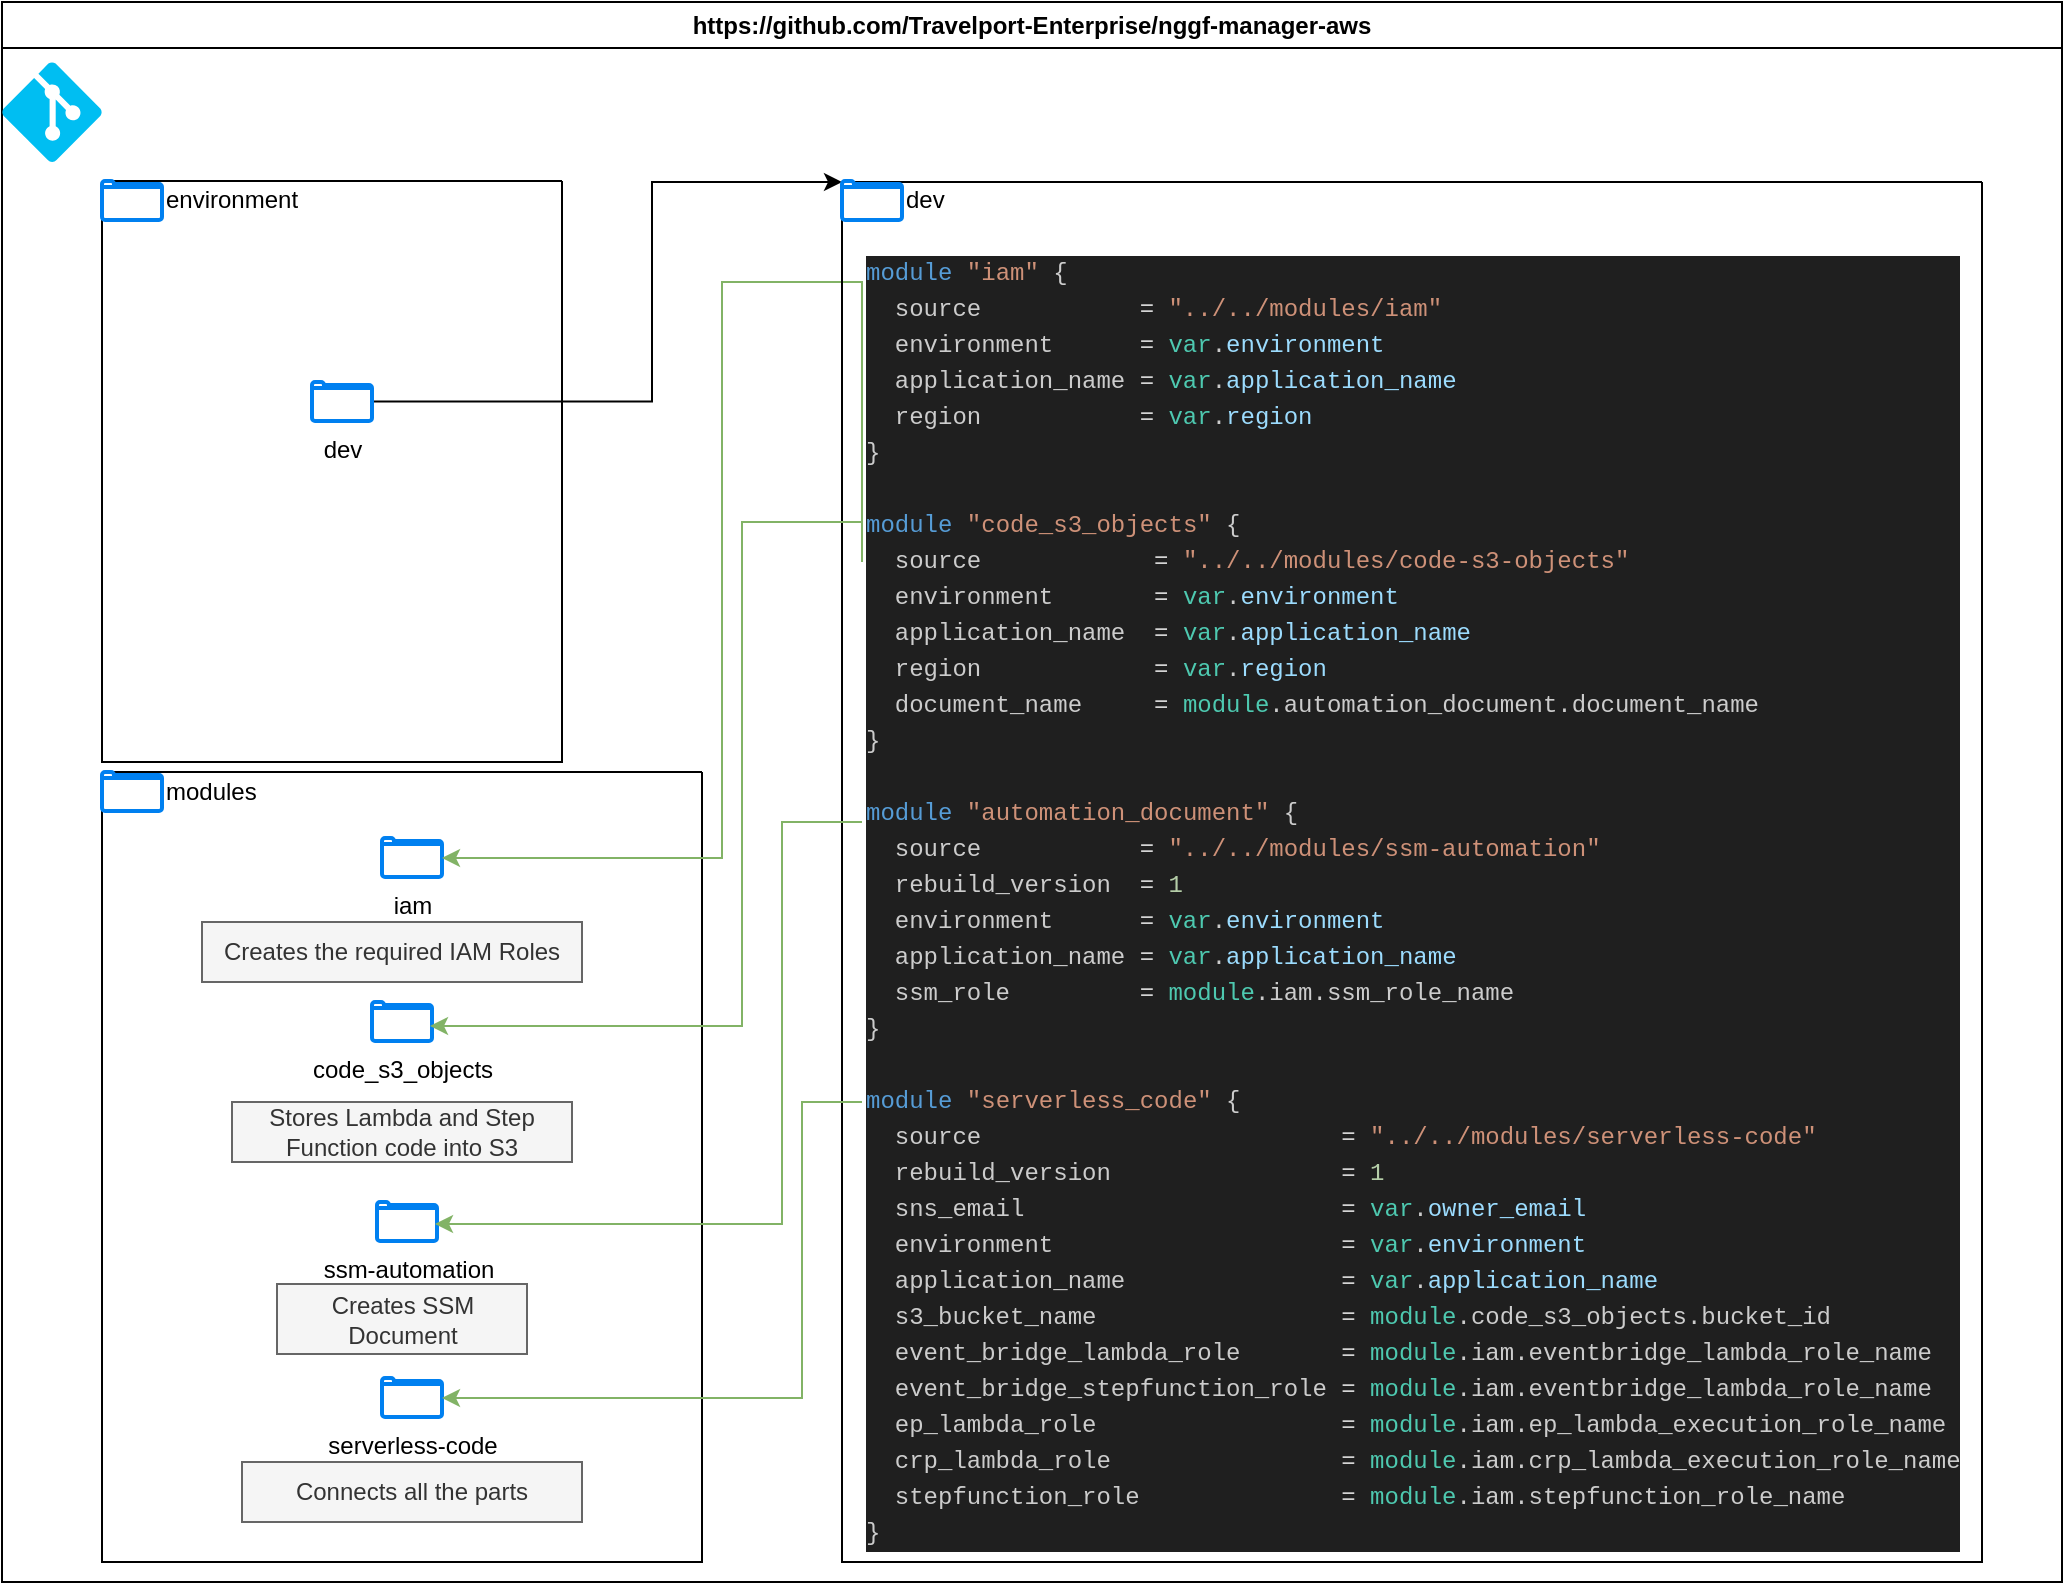 <mxfile version="12.4.8" type="device"><diagram name="Page-1" id="zgPx2oZsI7QNtVN-BKuG"><mxGraphModel dx="1298" dy="678" grid="1" gridSize="10" guides="1" tooltips="1" connect="1" arrows="1" fold="1" page="1" pageScale="1" pageWidth="850" pageHeight="1100" math="0" shadow="0"><root><mxCell id="0"/><mxCell id="1" parent="0"/><mxCell id="lIrOp1fcAPk25jo59Fhx-2" value="https://github.com/Travelport-Enterprise/nggf-manager-aws" style="swimlane;whiteSpace=wrap;html=1;" parent="1" vertex="1"><mxGeometry x="140" y="20" width="1030" height="790" as="geometry"/></mxCell><mxCell id="lIrOp1fcAPk25jo59Fhx-1" value="" style="verticalLabelPosition=bottom;html=1;verticalAlign=top;align=center;strokeColor=none;fillColor=#00BEF2;shape=mxgraph.azure.git_repository;" parent="lIrOp1fcAPk25jo59Fhx-2" vertex="1"><mxGeometry y="30" width="50" height="50" as="geometry"/></mxCell><mxCell id="lIrOp1fcAPk25jo59Fhx-22" style="edgeStyle=orthogonalEdgeStyle;rounded=0;orthogonalLoop=1;jettySize=auto;html=1;entryX=0;entryY=0;entryDx=0;entryDy=0;" parent="lIrOp1fcAPk25jo59Fhx-2" source="lIrOp1fcAPk25jo59Fhx-6" target="lIrOp1fcAPk25jo59Fhx-15" edge="1"><mxGeometry relative="1" as="geometry"><Array as="points"><mxPoint x="325" y="200"/><mxPoint x="325" y="90"/></Array></mxGeometry></mxCell><mxCell id="lIrOp1fcAPk25jo59Fhx-10" value="" style="swimlane;startSize=0;" parent="lIrOp1fcAPk25jo59Fhx-2" vertex="1"><mxGeometry x="50" y="89.5" width="230" height="290.5" as="geometry"/></mxCell><mxCell id="lIrOp1fcAPk25jo59Fhx-4" value="environment" style="html=1;verticalLabelPosition=middle;align=left;labelBackgroundColor=#ffffff;verticalAlign=middle;strokeWidth=2;strokeColor=#0080F0;shadow=0;dashed=0;shape=mxgraph.ios7.icons.folder;labelPosition=right;" parent="lIrOp1fcAPk25jo59Fhx-10" vertex="1"><mxGeometry width="30" height="19.5" as="geometry"/></mxCell><mxCell id="lIrOp1fcAPk25jo59Fhx-6" value="dev" style="html=1;verticalLabelPosition=bottom;align=center;labelBackgroundColor=#ffffff;verticalAlign=top;strokeWidth=2;strokeColor=#0080F0;shadow=0;dashed=0;shape=mxgraph.ios7.icons.folder;" parent="lIrOp1fcAPk25jo59Fhx-10" vertex="1"><mxGeometry x="105" y="100.5" width="30" height="19.5" as="geometry"/></mxCell><mxCell id="lIrOp1fcAPk25jo59Fhx-11" value="" style="swimlane;startSize=0;" parent="lIrOp1fcAPk25jo59Fhx-2" vertex="1"><mxGeometry x="50" y="385" width="300" height="395" as="geometry"/></mxCell><mxCell id="lIrOp1fcAPk25jo59Fhx-13" value="code_s3_objects" style="html=1;verticalLabelPosition=bottom;align=center;labelBackgroundColor=#ffffff;verticalAlign=top;strokeWidth=2;strokeColor=#0080F0;shadow=0;dashed=0;shape=mxgraph.ios7.icons.folder;" parent="lIrOp1fcAPk25jo59Fhx-11" vertex="1"><mxGeometry x="135" y="115" width="30" height="19.5" as="geometry"/></mxCell><mxCell id="lIrOp1fcAPk25jo59Fhx-14" value="serverless-code" style="html=1;verticalLabelPosition=bottom;align=center;labelBackgroundColor=#ffffff;verticalAlign=top;strokeWidth=2;strokeColor=#0080F0;shadow=0;dashed=0;shape=mxgraph.ios7.icons.folder;" parent="lIrOp1fcAPk25jo59Fhx-11" vertex="1"><mxGeometry x="140" y="303" width="30" height="19.5" as="geometry"/></mxCell><mxCell id="lIrOp1fcAPk25jo59Fhx-3" value="modules" style="html=1;verticalLabelPosition=middle;align=left;labelBackgroundColor=#ffffff;verticalAlign=middle;strokeWidth=2;strokeColor=#0080F0;shadow=0;dashed=0;shape=mxgraph.ios7.icons.folder;labelPosition=right;" parent="lIrOp1fcAPk25jo59Fhx-11" vertex="1"><mxGeometry width="30" height="19.5" as="geometry"/></mxCell><mxCell id="lIrOp1fcAPk25jo59Fhx-25" value="Stores Lambda and Step Function code into S3" style="text;strokeColor=#666666;align=center;fillColor=#f5f5f5;html=1;verticalAlign=middle;whiteSpace=wrap;rounded=0;fontColor=#333333;" parent="lIrOp1fcAPk25jo59Fhx-11" vertex="1"><mxGeometry x="65" y="165" width="170" height="30" as="geometry"/></mxCell><mxCell id="lIrOp1fcAPk25jo59Fhx-26" value="Connects all the parts" style="text;strokeColor=#666666;align=center;fillColor=#f5f5f5;html=1;verticalAlign=middle;whiteSpace=wrap;rounded=0;fontColor=#333333;" parent="lIrOp1fcAPk25jo59Fhx-11" vertex="1"><mxGeometry x="70" y="345" width="170" height="30" as="geometry"/></mxCell><mxCell id="5S0icPOuOxjpw4oU534_-4" value="iam" style="html=1;verticalLabelPosition=bottom;align=center;labelBackgroundColor=#ffffff;verticalAlign=top;strokeWidth=2;strokeColor=#0080F0;shadow=0;dashed=0;shape=mxgraph.ios7.icons.folder;" vertex="1" parent="lIrOp1fcAPk25jo59Fhx-11"><mxGeometry x="140" y="33" width="30" height="19.5" as="geometry"/></mxCell><mxCell id="5S0icPOuOxjpw4oU534_-5" value="Creates the required IAM Roles" style="text;strokeColor=#666666;align=center;fillColor=#f5f5f5;html=1;verticalAlign=middle;whiteSpace=wrap;rounded=0;fontColor=#333333;" vertex="1" parent="lIrOp1fcAPk25jo59Fhx-11"><mxGeometry x="50" y="75" width="190" height="30" as="geometry"/></mxCell><mxCell id="5S0icPOuOxjpw4oU534_-6" style="edgeStyle=orthogonalEdgeStyle;rounded=0;orthogonalLoop=1;jettySize=auto;html=1;fillColor=#d5e8d4;strokeColor=#82b366;" edge="1" parent="lIrOp1fcAPk25jo59Fhx-11" target="5S0icPOuOxjpw4oU534_-4"><mxGeometry relative="1" as="geometry"><Array as="points"><mxPoint x="380" y="-245"/><mxPoint x="310" y="-245"/><mxPoint x="310" y="43"/></Array><mxPoint x="380" y="-105" as="sourcePoint"/></mxGeometry></mxCell><mxCell id="lIrOp1fcAPk25jo59Fhx-12" value="ssm-automation" style="html=1;verticalLabelPosition=bottom;align=center;labelBackgroundColor=#ffffff;verticalAlign=top;strokeWidth=2;strokeColor=#0080F0;shadow=0;dashed=0;shape=mxgraph.ios7.icons.folder;" parent="lIrOp1fcAPk25jo59Fhx-11" vertex="1"><mxGeometry x="137.5" y="215" width="30" height="19.5" as="geometry"/></mxCell><mxCell id="lIrOp1fcAPk25jo59Fhx-24" value="Creates SSM Document" style="text;strokeColor=#666666;align=center;fillColor=#f5f5f5;html=1;verticalAlign=middle;whiteSpace=wrap;rounded=0;fontColor=#333333;" parent="lIrOp1fcAPk25jo59Fhx-11" vertex="1"><mxGeometry x="87.5" y="256" width="125" height="35" as="geometry"/></mxCell><mxCell id="lIrOp1fcAPk25jo59Fhx-15" value="" style="swimlane;startSize=0;" parent="lIrOp1fcAPk25jo59Fhx-2" vertex="1"><mxGeometry x="420" y="90" width="570" height="690" as="geometry"/></mxCell><mxCell id="lIrOp1fcAPk25jo59Fhx-16" value="dev" style="html=1;verticalLabelPosition=middle;align=left;labelBackgroundColor=#ffffff;verticalAlign=middle;strokeWidth=2;strokeColor=#0080F0;shadow=0;dashed=0;shape=mxgraph.ios7.icons.folder;labelPosition=right;" parent="lIrOp1fcAPk25jo59Fhx-15" vertex="1"><mxGeometry y="-0.5" width="30" height="19.5" as="geometry"/></mxCell><mxCell id="lIrOp1fcAPk25jo59Fhx-18" value="&lt;div style=&quot;color: #cccccc ; background-color: #1f1f1f ; font-family: &amp;#34;menlo&amp;#34; , &amp;#34;monaco&amp;#34; , &amp;#34;courier new&amp;#34; , monospace ; font-weight: normal ; font-size: 12px ; line-height: 18px ; white-space: pre&quot;&gt;&lt;div&gt;&lt;span style=&quot;color: #569cd6&quot;&gt;module&lt;/span&gt;&lt;span style=&quot;color: #cccccc&quot;&gt; &lt;/span&gt;&lt;span style=&quot;color: #ce9178&quot;&gt;&quot;iam&quot;&lt;/span&gt;&lt;span style=&quot;color: #cccccc&quot;&gt; {&lt;/span&gt;&lt;/div&gt;&lt;div&gt;&lt;span style=&quot;color: #cccccc&quot;&gt;  source           &lt;/span&gt;&lt;span style=&quot;color: #d4d4d4&quot;&gt;=&lt;/span&gt;&lt;span style=&quot;color: #cccccc&quot;&gt; &lt;/span&gt;&lt;span style=&quot;color: #ce9178&quot;&gt;&quot;../../modules/iam&quot;&lt;/span&gt;&lt;/div&gt;&lt;div&gt;&lt;span style=&quot;color: #cccccc&quot;&gt;  environment      &lt;/span&gt;&lt;span style=&quot;color: #d4d4d4&quot;&gt;=&lt;/span&gt;&lt;span style=&quot;color: #cccccc&quot;&gt; &lt;/span&gt;&lt;span style=&quot;color: #4ec9b0&quot;&gt;var&lt;/span&gt;&lt;span style=&quot;color: #cccccc&quot;&gt;.&lt;/span&gt;&lt;span style=&quot;color: #9cdcfe&quot;&gt;environment&lt;/span&gt;&lt;/div&gt;&lt;div&gt;&lt;span style=&quot;color: #cccccc&quot;&gt;  application_name &lt;/span&gt;&lt;span style=&quot;color: #d4d4d4&quot;&gt;=&lt;/span&gt;&lt;span style=&quot;color: #cccccc&quot;&gt; &lt;/span&gt;&lt;span style=&quot;color: #4ec9b0&quot;&gt;var&lt;/span&gt;&lt;span style=&quot;color: #cccccc&quot;&gt;.&lt;/span&gt;&lt;span style=&quot;color: #9cdcfe&quot;&gt;application_name&lt;/span&gt;&lt;/div&gt;&lt;div&gt;&lt;span style=&quot;color: #cccccc&quot;&gt;  region           &lt;/span&gt;&lt;span style=&quot;color: #d4d4d4&quot;&gt;=&lt;/span&gt;&lt;span style=&quot;color: #cccccc&quot;&gt; &lt;/span&gt;&lt;span style=&quot;color: #4ec9b0&quot;&gt;var&lt;/span&gt;&lt;span style=&quot;color: #cccccc&quot;&gt;.&lt;/span&gt;&lt;span style=&quot;color: #9cdcfe&quot;&gt;region&lt;/span&gt;&lt;/div&gt;&lt;div&gt;&lt;span style=&quot;color: #cccccc&quot;&gt;}&lt;/span&gt;&lt;/div&gt;&lt;br&gt;&lt;div&gt;&lt;span style=&quot;color: #569cd6&quot;&gt;module&lt;/span&gt;&lt;span style=&quot;color: #cccccc&quot;&gt; &lt;/span&gt;&lt;span style=&quot;color: #ce9178&quot;&gt;&quot;code_s3_objects&quot;&lt;/span&gt;&lt;span style=&quot;color: #cccccc&quot;&gt; {&lt;/span&gt;&lt;/div&gt;&lt;div&gt;&lt;span style=&quot;color: #cccccc&quot;&gt;  source            &lt;/span&gt;&lt;span style=&quot;color: #d4d4d4&quot;&gt;=&lt;/span&gt;&lt;span style=&quot;color: #cccccc&quot;&gt; &lt;/span&gt;&lt;span style=&quot;color: #ce9178&quot;&gt;&quot;../../modules/code-s3-objects&quot;&lt;/span&gt;&lt;/div&gt;&lt;div&gt;&lt;span style=&quot;color: #cccccc&quot;&gt;  environment       &lt;/span&gt;&lt;span style=&quot;color: #d4d4d4&quot;&gt;=&lt;/span&gt;&lt;span style=&quot;color: #cccccc&quot;&gt; &lt;/span&gt;&lt;span style=&quot;color: #4ec9b0&quot;&gt;var&lt;/span&gt;&lt;span style=&quot;color: #cccccc&quot;&gt;.&lt;/span&gt;&lt;span style=&quot;color: #9cdcfe&quot;&gt;environment&lt;/span&gt;&lt;/div&gt;&lt;div&gt;&lt;span style=&quot;color: #cccccc&quot;&gt;  application_name  &lt;/span&gt;&lt;span style=&quot;color: #d4d4d4&quot;&gt;=&lt;/span&gt;&lt;span style=&quot;color: #cccccc&quot;&gt; &lt;/span&gt;&lt;span style=&quot;color: #4ec9b0&quot;&gt;var&lt;/span&gt;&lt;span style=&quot;color: #cccccc&quot;&gt;.&lt;/span&gt;&lt;span style=&quot;color: #9cdcfe&quot;&gt;application_name&lt;/span&gt;&lt;/div&gt;&lt;div&gt;&lt;span style=&quot;color: #cccccc&quot;&gt;  region            &lt;/span&gt;&lt;span style=&quot;color: #d4d4d4&quot;&gt;=&lt;/span&gt;&lt;span style=&quot;color: #cccccc&quot;&gt; &lt;/span&gt;&lt;span style=&quot;color: #4ec9b0&quot;&gt;var&lt;/span&gt;&lt;span style=&quot;color: #cccccc&quot;&gt;.&lt;/span&gt;&lt;span style=&quot;color: #9cdcfe&quot;&gt;region&lt;/span&gt;&lt;/div&gt;&lt;div&gt;&lt;span style=&quot;color: #cccccc&quot;&gt;  document_name     &lt;/span&gt;&lt;span style=&quot;color: #d4d4d4&quot;&gt;=&lt;/span&gt;&lt;span style=&quot;color: #cccccc&quot;&gt; &lt;/span&gt;&lt;span style=&quot;color: #4ec9b0&quot;&gt;module&lt;/span&gt;&lt;span style=&quot;color: #cccccc&quot;&gt;.automation_document.document_name&lt;/span&gt;&lt;/div&gt;&lt;div&gt;&lt;span style=&quot;color: #cccccc&quot;&gt;}&lt;/span&gt;&lt;/div&gt;&lt;br&gt;&lt;div&gt;&lt;span style=&quot;color: #569cd6&quot;&gt;module&lt;/span&gt;&lt;span style=&quot;color: #cccccc&quot;&gt; &lt;/span&gt;&lt;span style=&quot;color: #ce9178&quot;&gt;&quot;automation_document&quot;&lt;/span&gt;&lt;span style=&quot;color: #cccccc&quot;&gt; {&lt;/span&gt;&lt;/div&gt;&lt;div&gt;&lt;span style=&quot;color: #cccccc&quot;&gt;  source           &lt;/span&gt;&lt;span style=&quot;color: #d4d4d4&quot;&gt;=&lt;/span&gt;&lt;span style=&quot;color: #cccccc&quot;&gt; &lt;/span&gt;&lt;span style=&quot;color: #ce9178&quot;&gt;&quot;../../modules/ssm-automation&quot;&lt;/span&gt;&lt;/div&gt;&lt;div&gt;&lt;span style=&quot;color: #cccccc&quot;&gt;  rebuild_version  &lt;/span&gt;&lt;span style=&quot;color: #d4d4d4&quot;&gt;=&lt;/span&gt;&lt;span style=&quot;color: #cccccc&quot;&gt; &lt;/span&gt;&lt;span style=&quot;color: #b5cea8&quot;&gt;1&lt;/span&gt;&lt;/div&gt;&lt;div&gt;&lt;span style=&quot;color: #cccccc&quot;&gt;  environment      &lt;/span&gt;&lt;span style=&quot;color: #d4d4d4&quot;&gt;=&lt;/span&gt;&lt;span style=&quot;color: #cccccc&quot;&gt; &lt;/span&gt;&lt;span style=&quot;color: #4ec9b0&quot;&gt;var&lt;/span&gt;&lt;span style=&quot;color: #cccccc&quot;&gt;.&lt;/span&gt;&lt;span style=&quot;color: #9cdcfe&quot;&gt;environment&lt;/span&gt;&lt;/div&gt;&lt;div&gt;&lt;span style=&quot;color: #cccccc&quot;&gt;  application_name &lt;/span&gt;&lt;span style=&quot;color: #d4d4d4&quot;&gt;=&lt;/span&gt;&lt;span style=&quot;color: #cccccc&quot;&gt; &lt;/span&gt;&lt;span style=&quot;color: #4ec9b0&quot;&gt;var&lt;/span&gt;&lt;span style=&quot;color: #cccccc&quot;&gt;.&lt;/span&gt;&lt;span style=&quot;color: #9cdcfe&quot;&gt;application_name&lt;/span&gt;&lt;/div&gt;&lt;div&gt;&lt;span style=&quot;color: #cccccc&quot;&gt;  ssm_role         &lt;/span&gt;&lt;span style=&quot;color: #d4d4d4&quot;&gt;=&lt;/span&gt;&lt;span style=&quot;color: #cccccc&quot;&gt; &lt;/span&gt;&lt;span style=&quot;color: #4ec9b0&quot;&gt;module&lt;/span&gt;&lt;span style=&quot;color: #cccccc&quot;&gt;.iam.ssm_role_name&lt;/span&gt;&lt;/div&gt;&lt;div&gt;&lt;span style=&quot;color: #cccccc&quot;&gt;}&lt;/span&gt;&lt;/div&gt;&lt;br&gt;&lt;div&gt;&lt;span style=&quot;color: #569cd6&quot;&gt;module&lt;/span&gt;&lt;span style=&quot;color: #cccccc&quot;&gt; &lt;/span&gt;&lt;span style=&quot;color: #ce9178&quot;&gt;&quot;serverless_code&quot;&lt;/span&gt;&lt;span style=&quot;color: #cccccc&quot;&gt; {&lt;/span&gt;&lt;/div&gt;&lt;div&gt;&lt;span style=&quot;color: #cccccc&quot;&gt;  source                         &lt;/span&gt;&lt;span style=&quot;color: #d4d4d4&quot;&gt;=&lt;/span&gt;&lt;span style=&quot;color: #cccccc&quot;&gt; &lt;/span&gt;&lt;span style=&quot;color: #ce9178&quot;&gt;&quot;../../modules/serverless-code&quot;&lt;/span&gt;&lt;/div&gt;&lt;div&gt;&lt;span style=&quot;color: #cccccc&quot;&gt;  rebuild_version                &lt;/span&gt;&lt;span style=&quot;color: #d4d4d4&quot;&gt;=&lt;/span&gt;&lt;span style=&quot;color: #cccccc&quot;&gt; &lt;/span&gt;&lt;span style=&quot;color: #b5cea8&quot;&gt;1&lt;/span&gt;&lt;/div&gt;&lt;div&gt;&lt;span style=&quot;color: #cccccc&quot;&gt;  sns_email                      &lt;/span&gt;&lt;span style=&quot;color: #d4d4d4&quot;&gt;=&lt;/span&gt;&lt;span style=&quot;color: #cccccc&quot;&gt; &lt;/span&gt;&lt;span style=&quot;color: #4ec9b0&quot;&gt;var&lt;/span&gt;&lt;span style=&quot;color: #cccccc&quot;&gt;.&lt;/span&gt;&lt;span style=&quot;color: #9cdcfe&quot;&gt;owner_email&lt;/span&gt;&lt;/div&gt;&lt;div&gt;&lt;span style=&quot;color: #cccccc&quot;&gt;  environment                    &lt;/span&gt;&lt;span style=&quot;color: #d4d4d4&quot;&gt;=&lt;/span&gt;&lt;span style=&quot;color: #cccccc&quot;&gt; &lt;/span&gt;&lt;span style=&quot;color: #4ec9b0&quot;&gt;var&lt;/span&gt;&lt;span style=&quot;color: #cccccc&quot;&gt;.&lt;/span&gt;&lt;span style=&quot;color: #9cdcfe&quot;&gt;environment&lt;/span&gt;&lt;/div&gt;&lt;div&gt;&lt;span style=&quot;color: #cccccc&quot;&gt;  application_name               &lt;/span&gt;&lt;span style=&quot;color: #d4d4d4&quot;&gt;=&lt;/span&gt;&lt;span style=&quot;color: #cccccc&quot;&gt; &lt;/span&gt;&lt;span style=&quot;color: #4ec9b0&quot;&gt;var&lt;/span&gt;&lt;span style=&quot;color: #cccccc&quot;&gt;.&lt;/span&gt;&lt;span style=&quot;color: #9cdcfe&quot;&gt;application_name&lt;/span&gt;&lt;/div&gt;&lt;div&gt;&lt;span style=&quot;color: #cccccc&quot;&gt;  s3_bucket_name                 &lt;/span&gt;&lt;span style=&quot;color: #d4d4d4&quot;&gt;=&lt;/span&gt;&lt;span style=&quot;color: #cccccc&quot;&gt; &lt;/span&gt;&lt;span style=&quot;color: #4ec9b0&quot;&gt;module&lt;/span&gt;&lt;span style=&quot;color: #cccccc&quot;&gt;.code_s3_objects.bucket_id&lt;/span&gt;&lt;/div&gt;&lt;div&gt;&lt;span style=&quot;color: #cccccc&quot;&gt;  event_bridge_lambda_role       &lt;/span&gt;&lt;span style=&quot;color: #d4d4d4&quot;&gt;=&lt;/span&gt;&lt;span style=&quot;color: #cccccc&quot;&gt; &lt;/span&gt;&lt;span style=&quot;color: #4ec9b0&quot;&gt;module&lt;/span&gt;&lt;span style=&quot;color: #cccccc&quot;&gt;.iam.eventbridge_lambda_role_name&lt;/span&gt;&lt;/div&gt;&lt;div&gt;&lt;span style=&quot;color: #cccccc&quot;&gt;  event_bridge_stepfunction_role &lt;/span&gt;&lt;span style=&quot;color: #d4d4d4&quot;&gt;=&lt;/span&gt;&lt;span style=&quot;color: #cccccc&quot;&gt; &lt;/span&gt;&lt;span style=&quot;color: #4ec9b0&quot;&gt;module&lt;/span&gt;&lt;span style=&quot;color: #cccccc&quot;&gt;.iam.eventbridge_lambda_role_name&lt;/span&gt;&lt;/div&gt;&lt;div&gt;&lt;span style=&quot;color: #cccccc&quot;&gt;  ep_lambda_role                 &lt;/span&gt;&lt;span style=&quot;color: #d4d4d4&quot;&gt;=&lt;/span&gt;&lt;span style=&quot;color: #cccccc&quot;&gt; &lt;/span&gt;&lt;span style=&quot;color: #4ec9b0&quot;&gt;module&lt;/span&gt;&lt;span style=&quot;color: #cccccc&quot;&gt;.iam.ep_lambda_execution_role_name&lt;/span&gt;&lt;/div&gt;&lt;div&gt;&lt;span style=&quot;color: #cccccc&quot;&gt;  crp_lambda_role                &lt;/span&gt;&lt;span style=&quot;color: #d4d4d4&quot;&gt;=&lt;/span&gt;&lt;span style=&quot;color: #cccccc&quot;&gt; &lt;/span&gt;&lt;span style=&quot;color: #4ec9b0&quot;&gt;module&lt;/span&gt;&lt;span style=&quot;color: #cccccc&quot;&gt;.iam.crp_lambda_execution_role_name&lt;/span&gt;&lt;/div&gt;&lt;div&gt;&lt;span style=&quot;color: #cccccc&quot;&gt;  stepfunction_role              &lt;/span&gt;&lt;span style=&quot;color: #d4d4d4&quot;&gt;=&lt;/span&gt;&lt;span style=&quot;color: #cccccc&quot;&gt; &lt;/span&gt;&lt;span style=&quot;color: #4ec9b0&quot;&gt;module&lt;/span&gt;&lt;span style=&quot;color: #cccccc&quot;&gt;.iam.stepfunction_role_name&lt;/span&gt;&lt;/div&gt;&lt;div&gt;&lt;span style=&quot;color: #cccccc&quot;&gt;}&lt;/span&gt;&lt;/div&gt;&lt;/div&gt;" style="text;whiteSpace=wrap;html=1;" parent="1" vertex="1"><mxGeometry x="570" y="140" width="580" height="640" as="geometry"/></mxCell><mxCell id="lIrOp1fcAPk25jo59Fhx-19" style="edgeStyle=orthogonalEdgeStyle;rounded=0;orthogonalLoop=1;jettySize=auto;html=1;entryX=0.967;entryY=0.564;entryDx=0;entryDy=0;entryPerimeter=0;fillColor=#d5e8d4;strokeColor=#82b366;" parent="1" source="lIrOp1fcAPk25jo59Fhx-18" target="lIrOp1fcAPk25jo59Fhx-12" edge="1"><mxGeometry relative="1" as="geometry"><Array as="points"><mxPoint x="530" y="430"/><mxPoint x="530" y="631"/></Array></mxGeometry></mxCell><mxCell id="lIrOp1fcAPk25jo59Fhx-20" style="edgeStyle=orthogonalEdgeStyle;rounded=0;orthogonalLoop=1;jettySize=auto;html=1;entryX=0.967;entryY=0.615;entryDx=0;entryDy=0;entryPerimeter=0;fillColor=#d5e8d4;strokeColor=#82b366;" parent="1" source="lIrOp1fcAPk25jo59Fhx-18" target="lIrOp1fcAPk25jo59Fhx-13" edge="1"><mxGeometry relative="1" as="geometry"><Array as="points"><mxPoint x="510" y="280"/><mxPoint x="510" y="532"/></Array></mxGeometry></mxCell><mxCell id="lIrOp1fcAPk25jo59Fhx-21" style="edgeStyle=orthogonalEdgeStyle;rounded=0;orthogonalLoop=1;jettySize=auto;html=1;fillColor=#d5e8d4;strokeColor=#82b366;" parent="1" source="lIrOp1fcAPk25jo59Fhx-18" target="lIrOp1fcAPk25jo59Fhx-14" edge="1"><mxGeometry relative="1" as="geometry"><Array as="points"><mxPoint x="540" y="570"/><mxPoint x="540" y="718"/></Array></mxGeometry></mxCell></root></mxGraphModel></diagram></mxfile>